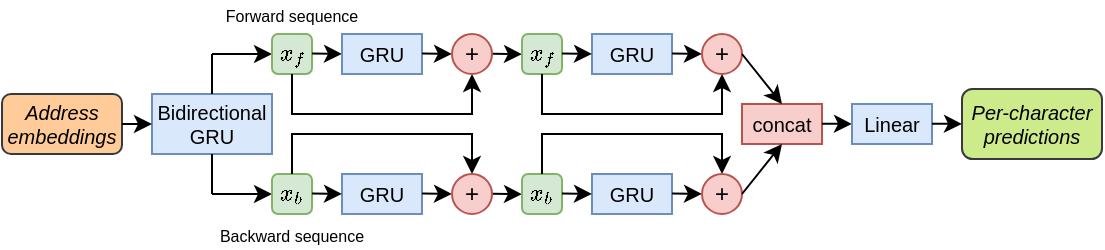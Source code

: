 <mxfile version="21.2.3" type="device">
  <diagram name="Page-1" id="7j1GcLg8Cb4jewwEMnio">
    <mxGraphModel dx="989" dy="525" grid="1" gridSize="5" guides="1" tooltips="1" connect="1" arrows="1" fold="1" page="1" pageScale="1" pageWidth="850" pageHeight="1100" math="1" shadow="0">
      <root>
        <mxCell id="0" />
        <mxCell id="1" parent="0" />
        <mxCell id="ZBI6mGZKw_wungwZ691_-1" value="&lt;div&gt;&lt;i&gt;Address&lt;/i&gt;&lt;/div&gt;&lt;div&gt;&lt;i&gt;embeddings&lt;br&gt;&lt;/i&gt;&lt;/div&gt;" style="rounded=1;whiteSpace=wrap;html=1;fontSize=10;glass=0;fillColor=#ffcc99;strokeColor=#36393d;" vertex="1" parent="1">
          <mxGeometry x="45" y="90" width="60" height="30" as="geometry" />
        </mxCell>
        <mxCell id="ZBI6mGZKw_wungwZ691_-4" value="&lt;font style=&quot;font-size: 10px;&quot;&gt;Bidirectional GRU&lt;/font&gt;" style="rounded=0;whiteSpace=wrap;html=1;fontSize=10;fillColor=#dae8fc;strokeColor=#6c8ebf;" vertex="1" parent="1">
          <mxGeometry x="120" y="90" width="60" height="30" as="geometry" />
        </mxCell>
        <mxCell id="ZBI6mGZKw_wungwZ691_-6" value="" style="endArrow=classic;html=1;rounded=0;exitX=1;exitY=0.5;exitDx=0;exitDy=0;" edge="1" parent="1" source="ZBI6mGZKw_wungwZ691_-1">
          <mxGeometry width="50" height="50" relative="1" as="geometry">
            <mxPoint x="155" y="160" as="sourcePoint" />
            <mxPoint x="120" y="105" as="targetPoint" />
          </mxGeometry>
        </mxCell>
        <mxCell id="ZBI6mGZKw_wungwZ691_-8" value="" style="endArrow=none;html=1;rounded=0;entryX=0.75;entryY=1;entryDx=0;entryDy=0;" edge="1" parent="1">
          <mxGeometry width="50" height="50" relative="1" as="geometry">
            <mxPoint x="150" y="140" as="sourcePoint" />
            <mxPoint x="150" y="120" as="targetPoint" />
          </mxGeometry>
        </mxCell>
        <mxCell id="ZBI6mGZKw_wungwZ691_-9" value="" style="endArrow=classic;html=1;rounded=0;entryX=0;entryY=0.5;entryDx=0;entryDy=0;" edge="1" parent="1" target="ZBI6mGZKw_wungwZ691_-16">
          <mxGeometry width="50" height="50" relative="1" as="geometry">
            <mxPoint x="150" y="140" as="sourcePoint" />
            <mxPoint x="190" y="140" as="targetPoint" />
          </mxGeometry>
        </mxCell>
        <mxCell id="ZBI6mGZKw_wungwZ691_-10" value="" style="endArrow=none;html=1;rounded=0;" edge="1" parent="1">
          <mxGeometry width="50" height="50" relative="1" as="geometry">
            <mxPoint x="150" y="90" as="sourcePoint" />
            <mxPoint x="150" y="70" as="targetPoint" />
          </mxGeometry>
        </mxCell>
        <mxCell id="ZBI6mGZKw_wungwZ691_-11" value="" style="endArrow=classic;html=1;rounded=0;entryX=0;entryY=0.5;entryDx=0;entryDy=0;" edge="1" parent="1" target="ZBI6mGZKw_wungwZ691_-13">
          <mxGeometry width="50" height="50" relative="1" as="geometry">
            <mxPoint x="150" y="70" as="sourcePoint" />
            <mxPoint x="190" y="70" as="targetPoint" />
          </mxGeometry>
        </mxCell>
        <mxCell id="ZBI6mGZKw_wungwZ691_-13" value="&lt;div&gt;$$x_f$$&lt;/div&gt;" style="rounded=1;whiteSpace=wrap;html=1;fontSize=10;fillColor=#d5e8d4;strokeColor=#82b366;" vertex="1" parent="1">
          <mxGeometry x="180" y="60" width="20" height="20" as="geometry" />
        </mxCell>
        <mxCell id="ZBI6mGZKw_wungwZ691_-16" value="&lt;div&gt;$$x_b$$&lt;/div&gt;" style="rounded=1;whiteSpace=wrap;html=1;fontSize=10;fillColor=#d5e8d4;strokeColor=#82b366;" vertex="1" parent="1">
          <mxGeometry x="180" y="130" width="20" height="20" as="geometry" />
        </mxCell>
        <mxCell id="ZBI6mGZKw_wungwZ691_-18" value="" style="endArrow=classic;html=1;rounded=0;" edge="1" parent="1">
          <mxGeometry width="50" height="50" relative="1" as="geometry">
            <mxPoint x="200" y="69.8" as="sourcePoint" />
            <mxPoint x="215" y="70" as="targetPoint" />
          </mxGeometry>
        </mxCell>
        <mxCell id="ZBI6mGZKw_wungwZ691_-21" value="&lt;div&gt;GRU&lt;/div&gt;" style="rounded=0;whiteSpace=wrap;html=1;fontSize=10;fillColor=#dae8fc;strokeColor=#6c8ebf;" vertex="1" parent="1">
          <mxGeometry x="215" y="60" width="40" height="20" as="geometry" />
        </mxCell>
        <mxCell id="ZBI6mGZKw_wungwZ691_-22" value="&lt;div&gt;GRU&lt;/div&gt;" style="rounded=0;whiteSpace=wrap;html=1;fontSize=10;fillColor=#dae8fc;strokeColor=#6c8ebf;" vertex="1" parent="1">
          <mxGeometry x="215" y="130" width="40" height="20" as="geometry" />
        </mxCell>
        <mxCell id="ZBI6mGZKw_wungwZ691_-23" value="" style="endArrow=classic;html=1;rounded=0;" edge="1" parent="1">
          <mxGeometry width="50" height="50" relative="1" as="geometry">
            <mxPoint x="200" y="139.8" as="sourcePoint" />
            <mxPoint x="215" y="140" as="targetPoint" />
          </mxGeometry>
        </mxCell>
        <mxCell id="ZBI6mGZKw_wungwZ691_-26" value="" style="endArrow=classic;html=1;rounded=0;" edge="1" parent="1">
          <mxGeometry width="50" height="50" relative="1" as="geometry">
            <mxPoint x="255" y="139.8" as="sourcePoint" />
            <mxPoint x="270" y="140" as="targetPoint" />
          </mxGeometry>
        </mxCell>
        <mxCell id="ZBI6mGZKw_wungwZ691_-27" value="" style="endArrow=classic;html=1;rounded=0;exitX=0.5;exitY=0;exitDx=0;exitDy=0;entryX=0.5;entryY=0;entryDx=0;entryDy=0;" edge="1" parent="1" source="ZBI6mGZKw_wungwZ691_-16" target="ZBI6mGZKw_wungwZ691_-59">
          <mxGeometry width="50" height="50" relative="1" as="geometry">
            <mxPoint x="260" y="130" as="sourcePoint" />
            <mxPoint x="290" y="150.0" as="targetPoint" />
            <Array as="points">
              <mxPoint x="190" y="110" />
              <mxPoint x="280" y="110" />
            </Array>
          </mxGeometry>
        </mxCell>
        <mxCell id="ZBI6mGZKw_wungwZ691_-29" value="" style="endArrow=classic;html=1;rounded=0;" edge="1" parent="1">
          <mxGeometry width="50" height="50" relative="1" as="geometry">
            <mxPoint x="290" y="139.89" as="sourcePoint" />
            <mxPoint x="305" y="140.09" as="targetPoint" />
          </mxGeometry>
        </mxCell>
        <mxCell id="ZBI6mGZKw_wungwZ691_-30" value="&lt;div&gt;$$x_b$$&lt;/div&gt;" style="rounded=1;whiteSpace=wrap;html=1;fontSize=10;fillColor=#d5e8d4;strokeColor=#82b366;" vertex="1" parent="1">
          <mxGeometry x="305" y="130" width="20" height="20" as="geometry" />
        </mxCell>
        <mxCell id="ZBI6mGZKw_wungwZ691_-31" value="&lt;div&gt;GRU&lt;/div&gt;" style="rounded=0;whiteSpace=wrap;html=1;fontSize=10;fillColor=#dae8fc;strokeColor=#6c8ebf;" vertex="1" parent="1">
          <mxGeometry x="340" y="130" width="40" height="20" as="geometry" />
        </mxCell>
        <mxCell id="ZBI6mGZKw_wungwZ691_-32" value="" style="endArrow=classic;html=1;rounded=0;" edge="1" parent="1">
          <mxGeometry width="50" height="50" relative="1" as="geometry">
            <mxPoint x="325" y="139.8" as="sourcePoint" />
            <mxPoint x="340" y="140" as="targetPoint" />
          </mxGeometry>
        </mxCell>
        <mxCell id="ZBI6mGZKw_wungwZ691_-34" value="" style="endArrow=classic;html=1;rounded=0;" edge="1" parent="1">
          <mxGeometry width="50" height="50" relative="1" as="geometry">
            <mxPoint x="380" y="139.8" as="sourcePoint" />
            <mxPoint x="395" y="140" as="targetPoint" />
          </mxGeometry>
        </mxCell>
        <mxCell id="ZBI6mGZKw_wungwZ691_-35" value="" style="endArrow=classic;html=1;rounded=0;exitX=0.5;exitY=0;exitDx=0;exitDy=0;entryX=0.5;entryY=0;entryDx=0;entryDy=0;" edge="1" parent="1" source="ZBI6mGZKw_wungwZ691_-30" target="ZBI6mGZKw_wungwZ691_-62">
          <mxGeometry width="50" height="50" relative="1" as="geometry">
            <mxPoint x="385" y="130" as="sourcePoint" />
            <mxPoint x="415" y="150.0" as="targetPoint" />
            <Array as="points">
              <mxPoint x="315" y="110" />
              <mxPoint x="405" y="110" />
            </Array>
          </mxGeometry>
        </mxCell>
        <mxCell id="ZBI6mGZKw_wungwZ691_-49" value="" style="endArrow=classic;html=1;rounded=0;" edge="1" parent="1">
          <mxGeometry width="50" height="50" relative="1" as="geometry">
            <mxPoint x="255" y="69.8" as="sourcePoint" />
            <mxPoint x="270" y="70" as="targetPoint" />
          </mxGeometry>
        </mxCell>
        <mxCell id="ZBI6mGZKw_wungwZ691_-50" value="" style="endArrow=classic;html=1;rounded=0;exitX=0.5;exitY=1;exitDx=0;exitDy=0;entryX=0.5;entryY=1;entryDx=0;entryDy=0;" edge="1" parent="1" target="ZBI6mGZKw_wungwZ691_-60">
          <mxGeometry width="50" height="50" relative="1" as="geometry">
            <mxPoint x="190" y="80" as="sourcePoint" />
            <mxPoint x="290" y="80.0" as="targetPoint" />
            <Array as="points">
              <mxPoint x="190" y="100" />
              <mxPoint x="280" y="100" />
            </Array>
          </mxGeometry>
        </mxCell>
        <mxCell id="ZBI6mGZKw_wungwZ691_-51" value="" style="endArrow=classic;html=1;rounded=0;" edge="1" parent="1">
          <mxGeometry width="50" height="50" relative="1" as="geometry">
            <mxPoint x="290" y="69.89" as="sourcePoint" />
            <mxPoint x="305" y="70.09" as="targetPoint" />
          </mxGeometry>
        </mxCell>
        <mxCell id="ZBI6mGZKw_wungwZ691_-52" value="&lt;div&gt;$$x_f$$&lt;/div&gt;" style="rounded=1;whiteSpace=wrap;html=1;fontSize=10;fillColor=#d5e8d4;strokeColor=#82b366;" vertex="1" parent="1">
          <mxGeometry x="305" y="60" width="20" height="20" as="geometry" />
        </mxCell>
        <mxCell id="ZBI6mGZKw_wungwZ691_-53" value="&lt;div&gt;GRU&lt;/div&gt;" style="rounded=0;whiteSpace=wrap;html=1;fontSize=10;fillColor=#dae8fc;strokeColor=#6c8ebf;" vertex="1" parent="1">
          <mxGeometry x="340" y="60" width="40" height="20" as="geometry" />
        </mxCell>
        <mxCell id="ZBI6mGZKw_wungwZ691_-54" value="" style="endArrow=classic;html=1;rounded=0;" edge="1" parent="1">
          <mxGeometry width="50" height="50" relative="1" as="geometry">
            <mxPoint x="325" y="69.8" as="sourcePoint" />
            <mxPoint x="340" y="70" as="targetPoint" />
          </mxGeometry>
        </mxCell>
        <mxCell id="ZBI6mGZKw_wungwZ691_-56" value="" style="endArrow=classic;html=1;rounded=0;" edge="1" parent="1">
          <mxGeometry width="50" height="50" relative="1" as="geometry">
            <mxPoint x="380" y="69.76" as="sourcePoint" />
            <mxPoint x="395" y="70" as="targetPoint" />
          </mxGeometry>
        </mxCell>
        <mxCell id="ZBI6mGZKw_wungwZ691_-57" value="" style="endArrow=classic;html=1;rounded=0;exitX=0.5;exitY=1;exitDx=0;exitDy=0;entryX=0.5;entryY=1;entryDx=0;entryDy=0;" edge="1" parent="1" source="ZBI6mGZKw_wungwZ691_-52" target="ZBI6mGZKw_wungwZ691_-61">
          <mxGeometry width="50" height="50" relative="1" as="geometry">
            <mxPoint x="385" y="60" as="sourcePoint" />
            <mxPoint x="415" y="80.0" as="targetPoint" />
            <Array as="points">
              <mxPoint x="315" y="100" />
              <mxPoint x="405" y="100" />
            </Array>
          </mxGeometry>
        </mxCell>
        <mxCell id="ZBI6mGZKw_wungwZ691_-59" value="+" style="ellipse;whiteSpace=wrap;html=1;aspect=fixed;fillColor=#f8cecc;strokeColor=#b85450;" vertex="1" parent="1">
          <mxGeometry x="270" y="130" width="20" height="20" as="geometry" />
        </mxCell>
        <mxCell id="ZBI6mGZKw_wungwZ691_-60" value="+" style="ellipse;whiteSpace=wrap;html=1;aspect=fixed;fillColor=#f8cecc;strokeColor=#b85450;" vertex="1" parent="1">
          <mxGeometry x="270" y="60" width="20" height="20" as="geometry" />
        </mxCell>
        <mxCell id="ZBI6mGZKw_wungwZ691_-61" value="+" style="ellipse;whiteSpace=wrap;html=1;aspect=fixed;fillColor=#f8cecc;strokeColor=#b85450;" vertex="1" parent="1">
          <mxGeometry x="395" y="60" width="20" height="20" as="geometry" />
        </mxCell>
        <mxCell id="ZBI6mGZKw_wungwZ691_-62" value="+" style="ellipse;whiteSpace=wrap;html=1;aspect=fixed;fillColor=#f8cecc;strokeColor=#b85450;" vertex="1" parent="1">
          <mxGeometry x="395" y="130" width="20" height="20" as="geometry" />
        </mxCell>
        <mxCell id="ZBI6mGZKw_wungwZ691_-63" value="concat" style="rounded=0;whiteSpace=wrap;html=1;fontSize=10;fillColor=#f8cecc;strokeColor=#b85450;" vertex="1" parent="1">
          <mxGeometry x="415" y="95" width="40" height="20" as="geometry" />
        </mxCell>
        <mxCell id="ZBI6mGZKw_wungwZ691_-64" value="" style="endArrow=classic;html=1;rounded=0;entryX=0.5;entryY=1;entryDx=0;entryDy=0;exitX=1;exitY=0.5;exitDx=0;exitDy=0;" edge="1" parent="1" source="ZBI6mGZKw_wungwZ691_-62" target="ZBI6mGZKw_wungwZ691_-63">
          <mxGeometry width="50" height="50" relative="1" as="geometry">
            <mxPoint x="425" y="140" as="sourcePoint" />
            <mxPoint x="475" y="90" as="targetPoint" />
          </mxGeometry>
        </mxCell>
        <mxCell id="ZBI6mGZKw_wungwZ691_-65" value="" style="endArrow=classic;html=1;rounded=0;exitX=1;exitY=0.5;exitDx=0;exitDy=0;entryX=0.5;entryY=0;entryDx=0;entryDy=0;" edge="1" parent="1" source="ZBI6mGZKw_wungwZ691_-61" target="ZBI6mGZKw_wungwZ691_-63">
          <mxGeometry width="50" height="50" relative="1" as="geometry">
            <mxPoint x="415" y="150" as="sourcePoint" />
            <mxPoint x="455" y="95" as="targetPoint" />
          </mxGeometry>
        </mxCell>
        <mxCell id="ZBI6mGZKw_wungwZ691_-71" value="" style="endArrow=classic;html=1;rounded=0;" edge="1" parent="1">
          <mxGeometry width="50" height="50" relative="1" as="geometry">
            <mxPoint x="455" y="104.83" as="sourcePoint" />
            <mxPoint x="470" y="105" as="targetPoint" />
          </mxGeometry>
        </mxCell>
        <mxCell id="ZBI6mGZKw_wungwZ691_-73" value="Linear" style="rounded=0;whiteSpace=wrap;html=1;fontSize=10;fillColor=#dae8fc;strokeColor=#6c8ebf;" vertex="1" parent="1">
          <mxGeometry x="470" y="95" width="40" height="20" as="geometry" />
        </mxCell>
        <mxCell id="ZBI6mGZKw_wungwZ691_-74" value="&lt;div&gt;&lt;i&gt;Per-character&lt;/i&gt;&lt;/div&gt;&lt;div&gt;&lt;i&gt;predictions&lt;br&gt;&lt;/i&gt;&lt;/div&gt;" style="rounded=1;whiteSpace=wrap;html=1;fontSize=10;fillColor=#cdeb8b;strokeColor=#36393d;" vertex="1" parent="1">
          <mxGeometry x="525" y="87.5" width="70" height="35" as="geometry" />
        </mxCell>
        <mxCell id="ZBI6mGZKw_wungwZ691_-75" value="" style="endArrow=classic;html=1;rounded=0;" edge="1" parent="1">
          <mxGeometry width="50" height="50" relative="1" as="geometry">
            <mxPoint x="510" y="104.83" as="sourcePoint" />
            <mxPoint x="525" y="105" as="targetPoint" />
          </mxGeometry>
        </mxCell>
        <mxCell id="ZBI6mGZKw_wungwZ691_-78" value="&lt;font style=&quot;font-size: 8px;&quot;&gt;Forward sequence&lt;br&gt;&lt;/font&gt;" style="text;html=1;strokeColor=none;fillColor=none;align=center;verticalAlign=middle;whiteSpace=wrap;rounded=0;" vertex="1" parent="1">
          <mxGeometry x="150" y="45" width="80" height="10" as="geometry" />
        </mxCell>
        <mxCell id="ZBI6mGZKw_wungwZ691_-79" value="&lt;font style=&quot;font-size: 8px;&quot;&gt;Backward sequence&lt;br&gt;&lt;/font&gt;" style="text;html=1;strokeColor=none;fillColor=none;align=center;verticalAlign=middle;whiteSpace=wrap;rounded=0;" vertex="1" parent="1">
          <mxGeometry x="150" y="155" width="80" height="10" as="geometry" />
        </mxCell>
      </root>
    </mxGraphModel>
  </diagram>
</mxfile>
